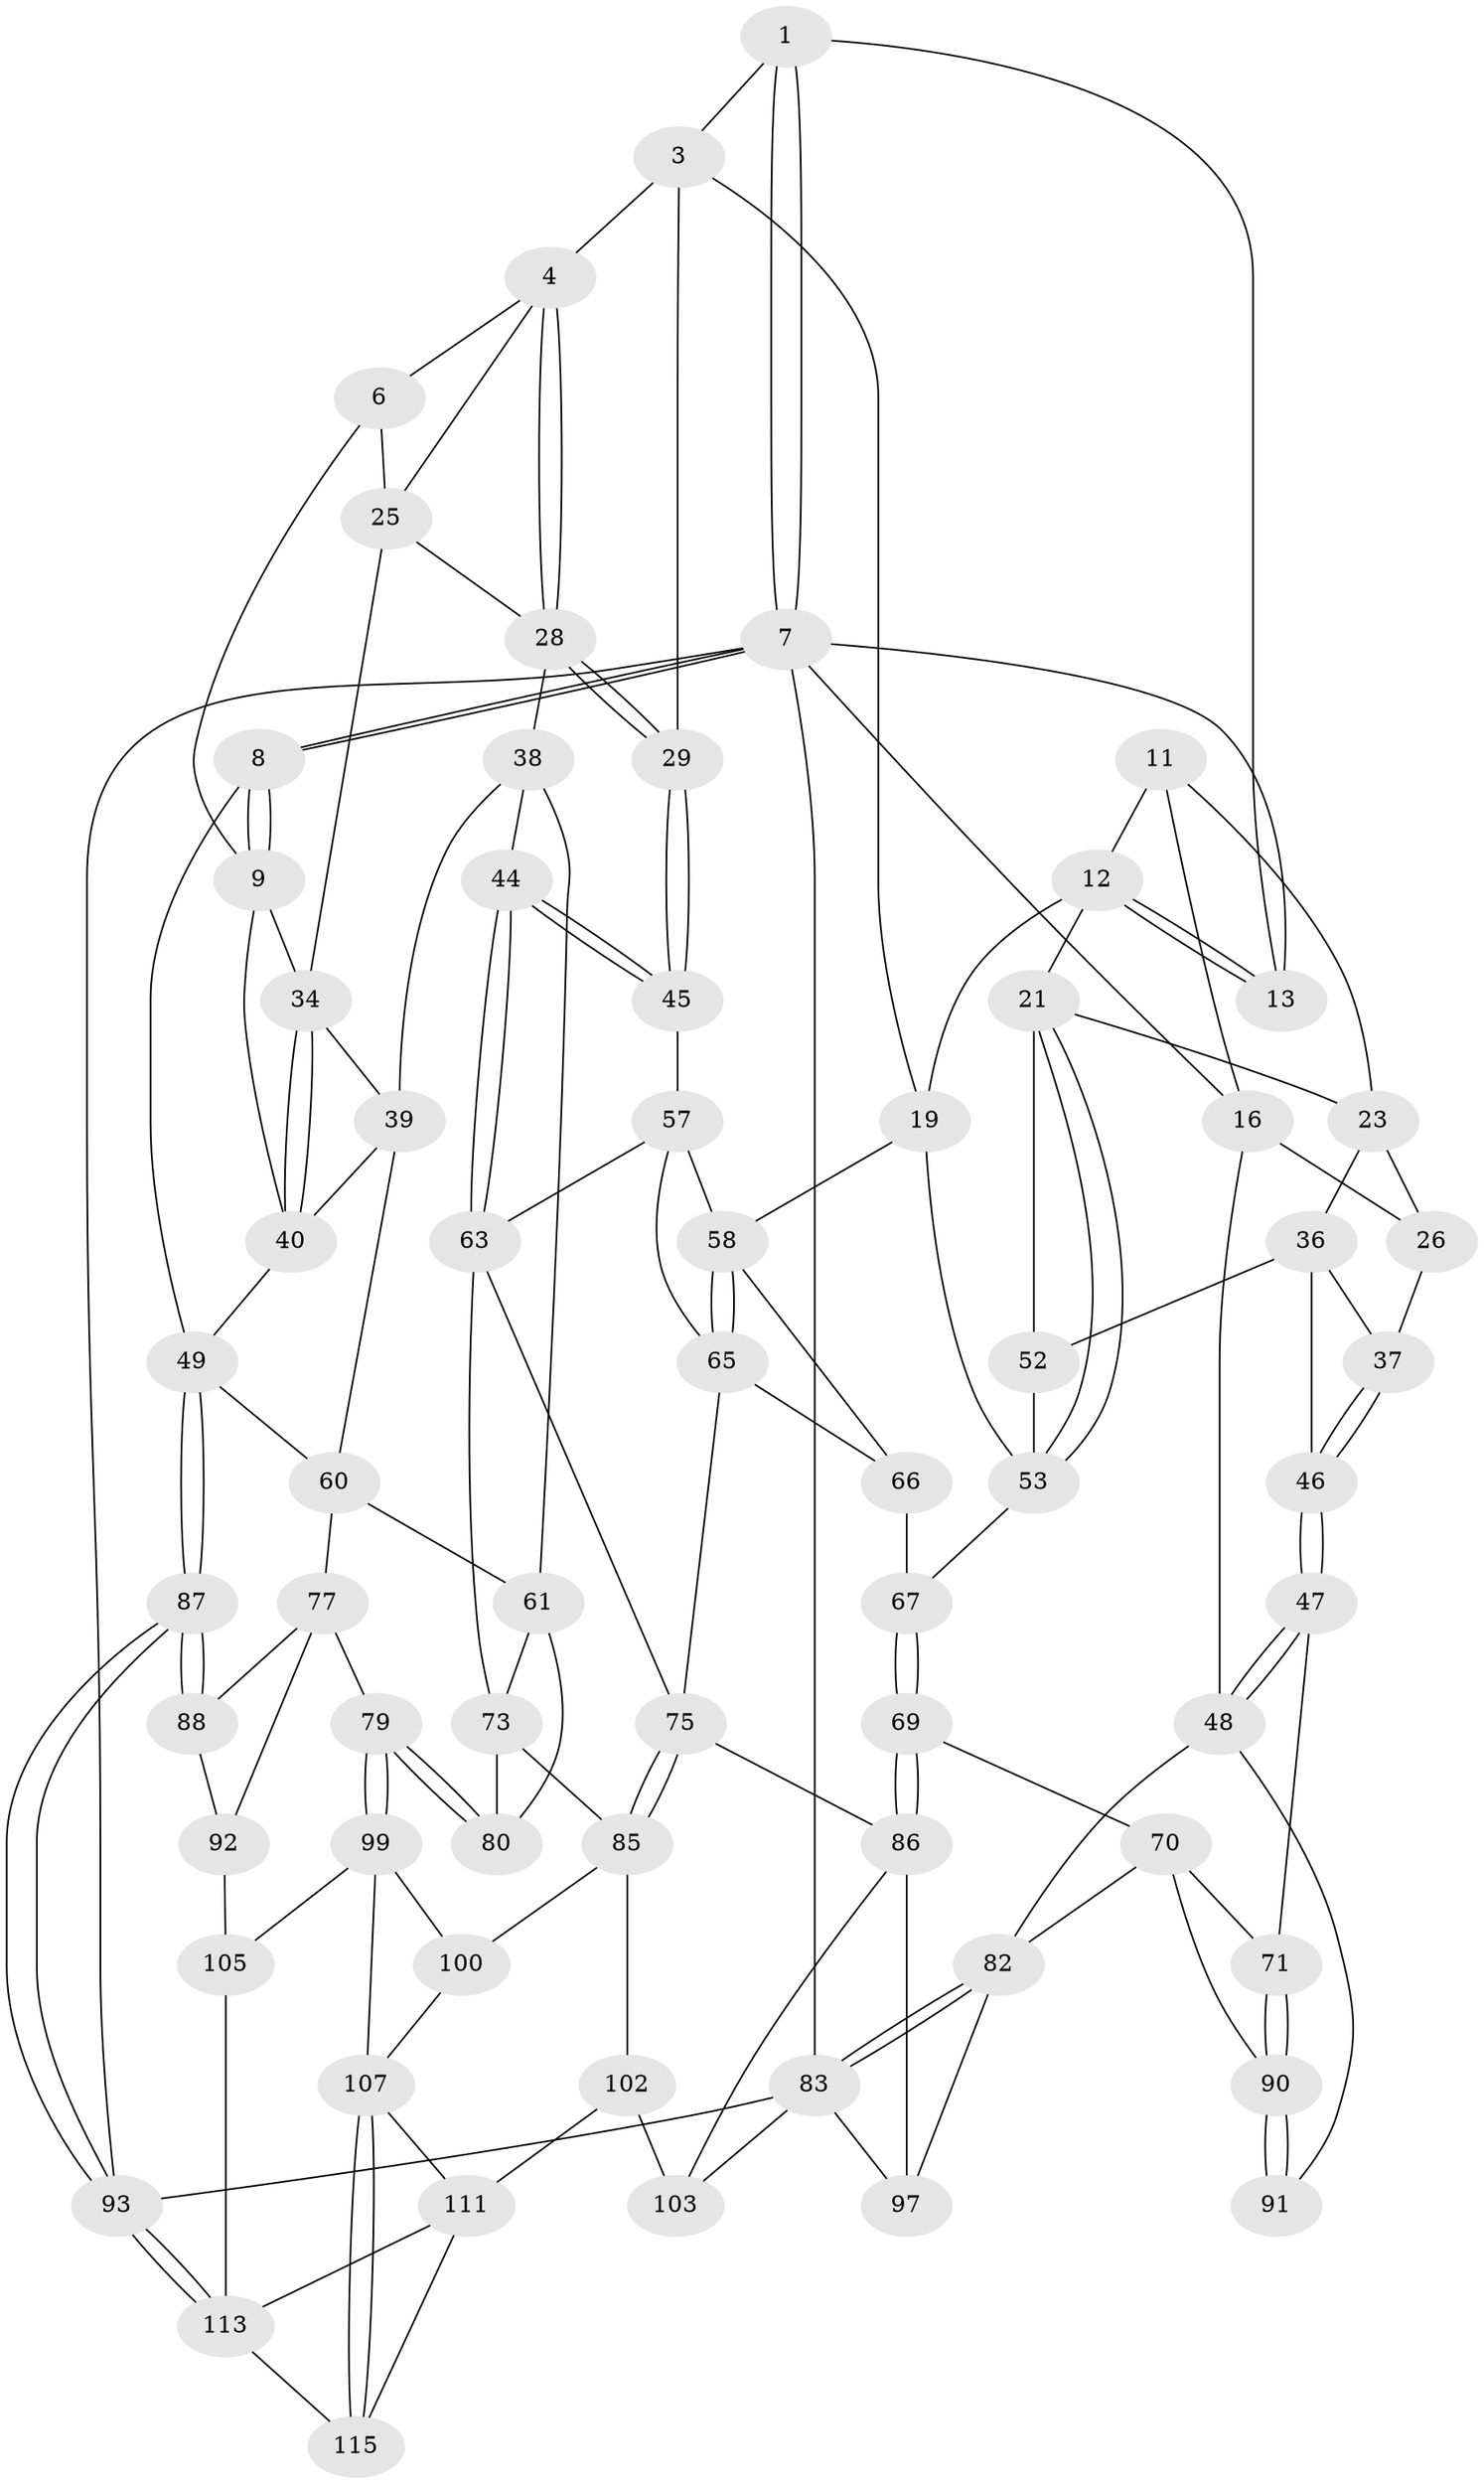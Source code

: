 // original degree distribution, {3: 0.02586206896551724, 4: 0.1810344827586207, 5: 0.6120689655172413, 6: 0.1810344827586207}
// Generated by graph-tools (version 1.1) at 2025/42/03/06/25 10:42:30]
// undirected, 68 vertices, 150 edges
graph export_dot {
graph [start="1"]
  node [color=gray90,style=filled];
  1 [pos="+1+0",super="+2"];
  3 [pos="+0.5543073308559483+0",super="+18"];
  4 [pos="+0.6524923636103676+0.08552757154536109",super="+5"];
  6 [pos="+0.9881681374261992+0",super="+10"];
  7 [pos="+1+0",super="+17"];
  8 [pos="+1+0.21472426744496623"];
  9 [pos="+1+0.21716559521314005",super="+33"];
  11 [pos="+0.0543169896360253+0.08153806754446404",super="+15"];
  12 [pos="+0.31894207927463064+0",super="+20"];
  13 [pos="+0.33917932095789816+0",super="+14"];
  16 [pos="+0+0.04537608129013291",super="+27"];
  19 [pos="+0.39036254391710046+0.260112122137566",super="+55"];
  21 [pos="+0.2674561582712039+0.18785794481892723",super="+22"];
  23 [pos="+0.22947645284380536+0.20650482303362921",super="+24"];
  25 [pos="+0.85274106510389+0.16199986476159522",super="+31"];
  26 [pos="+0.023527585327481733+0.25198578297205504"];
  28 [pos="+0.6401310054227926+0.2431896419058611",super="+32"];
  29 [pos="+0.5507061951322939+0.2867068414585351",super="+30"];
  34 [pos="+0.8416261810298116+0.26945803820386427",super="+35"];
  36 [pos="+0.22767581439321782+0.20823499138103096",super="+51"];
  37 [pos="+0.09606124454425592+0.2911991377424432"];
  38 [pos="+0.7262299450581304+0.34094061322575403",super="+43"];
  39 [pos="+0.8092980987076249+0.2971968154194658",super="+42"];
  40 [pos="+0.940288659942902+0.3326789767688",super="+41"];
  44 [pos="+0.6455184796921243+0.4570906572042357"];
  45 [pos="+0.6187935496318677+0.4298573158925914",super="+56"];
  46 [pos="+0.00502176136967027+0.5138123147462564"];
  47 [pos="+0+0.5218486857822905"];
  48 [pos="+0+0.5251192655696502",super="+81"];
  49 [pos="+1+0.5331865704850077",super="+50"];
  52 [pos="+0.21894307155366968+0.4606125396264385"];
  53 [pos="+0.3013932776500408+0.4412061343358381",super="+54"];
  57 [pos="+0.47423217303214815+0.4127787311266152",super="+64"];
  58 [pos="+0.4358303794054644+0.4500823895776468",super="+59"];
  60 [pos="+0.8513475903712758+0.47244366272497945",super="+62"];
  61 [pos="+0.7734213312259972+0.48215092269379867",super="+72"];
  63 [pos="+0.5971797094078471+0.5072613457145934",super="+74"];
  65 [pos="+0.47996834146868056+0.5234124462700396",super="+68"];
  66 [pos="+0.3740435947447822+0.5537539727340496"];
  67 [pos="+0.2829398475875259+0.5903945440272997"];
  69 [pos="+0.23940446195753715+0.6893836234128312"];
  70 [pos="+0.1982828802725086+0.6892247764298777",super="+94"];
  71 [pos="+0.13412008793908328+0.6559237816238646"];
  73 [pos="+0.6723704695805606+0.5821056242558998",super="+84"];
  75 [pos="+0.5433852412479107+0.7015592234533146",super="+76"];
  77 [pos="+0.8852981316579178+0.6657783590383346",super="+78"];
  79 [pos="+0.7850677212650788+0.708127236469955"];
  80 [pos="+0.7824212935670869+0.7061374775158981"];
  82 [pos="+0+1",super="+98"];
  83 [pos="+0+1",super="+110"];
  85 [pos="+0.5526917930630806+0.7165119869513701",super="+101"];
  86 [pos="+0.2899968876125045+0.7229455957263563",super="+96"];
  87 [pos="+1+0.738605572227547"];
  88 [pos="+1+0.7598342752833975",super="+89"];
  90 [pos="+0.05228433137579044+0.7831865329763178",super="+95"];
  91 [pos="+0+0.915812697205624"];
  92 [pos="+0.8906686739851746+0.7977397346719997",super="+104"];
  93 [pos="+1+1"];
  97 [pos="+0.21131848465661715+0.9328810926762765"];
  99 [pos="+0.7609907335788444+0.8256136241678326",super="+106"];
  100 [pos="+0.6425186232749357+0.8484775663740414"];
  102 [pos="+0.5430765202576505+0.7831251417878313",super="+112"];
  103 [pos="+0.36694196639400495+0.8403445746234092",super="+109"];
  105 [pos="+0.9165171313320842+0.8753459481198006"];
  107 [pos="+0.7560206819965152+0.9426695062197609",super="+108"];
  111 [pos="+0.508962106023406+1",super="+116"];
  113 [pos="+1+1",super="+114"];
  115 [pos="+0.759042154844352+0.9623903595298409"];
  1 -- 7;
  1 -- 7;
  1 -- 3;
  1 -- 13;
  3 -- 4;
  3 -- 19;
  3 -- 29;
  4 -- 28;
  4 -- 28;
  4 -- 25;
  4 -- 6;
  6 -- 9;
  6 -- 25;
  7 -- 8;
  7 -- 8;
  7 -- 93;
  7 -- 16;
  7 -- 83;
  7 -- 13;
  8 -- 9;
  8 -- 9;
  8 -- 49;
  9 -- 40;
  9 -- 34;
  11 -- 12;
  11 -- 16;
  11 -- 23;
  12 -- 13;
  12 -- 13;
  12 -- 19;
  12 -- 21;
  16 -- 26;
  16 -- 48;
  19 -- 58;
  19 -- 53;
  21 -- 53;
  21 -- 53;
  21 -- 52;
  21 -- 23;
  23 -- 36;
  23 -- 26;
  25 -- 28;
  25 -- 34;
  26 -- 37;
  28 -- 29;
  28 -- 29;
  28 -- 38;
  29 -- 45 [weight=2];
  29 -- 45;
  34 -- 40;
  34 -- 40;
  34 -- 39;
  36 -- 37;
  36 -- 46;
  36 -- 52;
  37 -- 46;
  37 -- 46;
  38 -- 39;
  38 -- 44;
  38 -- 61;
  39 -- 60;
  39 -- 40;
  40 -- 49;
  44 -- 45;
  44 -- 45;
  44 -- 63;
  44 -- 63;
  45 -- 57;
  46 -- 47;
  46 -- 47;
  47 -- 48;
  47 -- 48;
  47 -- 71;
  48 -- 82;
  48 -- 91;
  49 -- 87;
  49 -- 87;
  49 -- 60;
  52 -- 53;
  53 -- 67;
  57 -- 58;
  57 -- 65;
  57 -- 63;
  58 -- 65;
  58 -- 65;
  58 -- 66;
  60 -- 61;
  60 -- 77;
  61 -- 80;
  61 -- 73;
  63 -- 73;
  63 -- 75;
  65 -- 66;
  65 -- 75;
  66 -- 67;
  67 -- 69;
  67 -- 69;
  69 -- 70;
  69 -- 86;
  69 -- 86;
  70 -- 71;
  70 -- 82;
  70 -- 90;
  71 -- 90;
  71 -- 90;
  73 -- 80;
  73 -- 85;
  75 -- 85;
  75 -- 85;
  75 -- 86;
  77 -- 88;
  77 -- 92;
  77 -- 79;
  79 -- 80;
  79 -- 80;
  79 -- 99;
  79 -- 99;
  82 -- 83;
  82 -- 83;
  82 -- 97;
  83 -- 93;
  83 -- 97;
  83 -- 103;
  85 -- 100;
  85 -- 102;
  86 -- 97;
  86 -- 103;
  87 -- 88;
  87 -- 88;
  87 -- 93;
  87 -- 93;
  88 -- 92 [weight=2];
  90 -- 91 [weight=2];
  90 -- 91;
  92 -- 105;
  93 -- 113;
  93 -- 113;
  99 -- 100;
  99 -- 107;
  99 -- 105;
  100 -- 107;
  102 -- 103 [weight=2];
  102 -- 111;
  105 -- 113;
  107 -- 115;
  107 -- 115;
  107 -- 111;
  111 -- 113;
  111 -- 115;
  113 -- 115;
}
